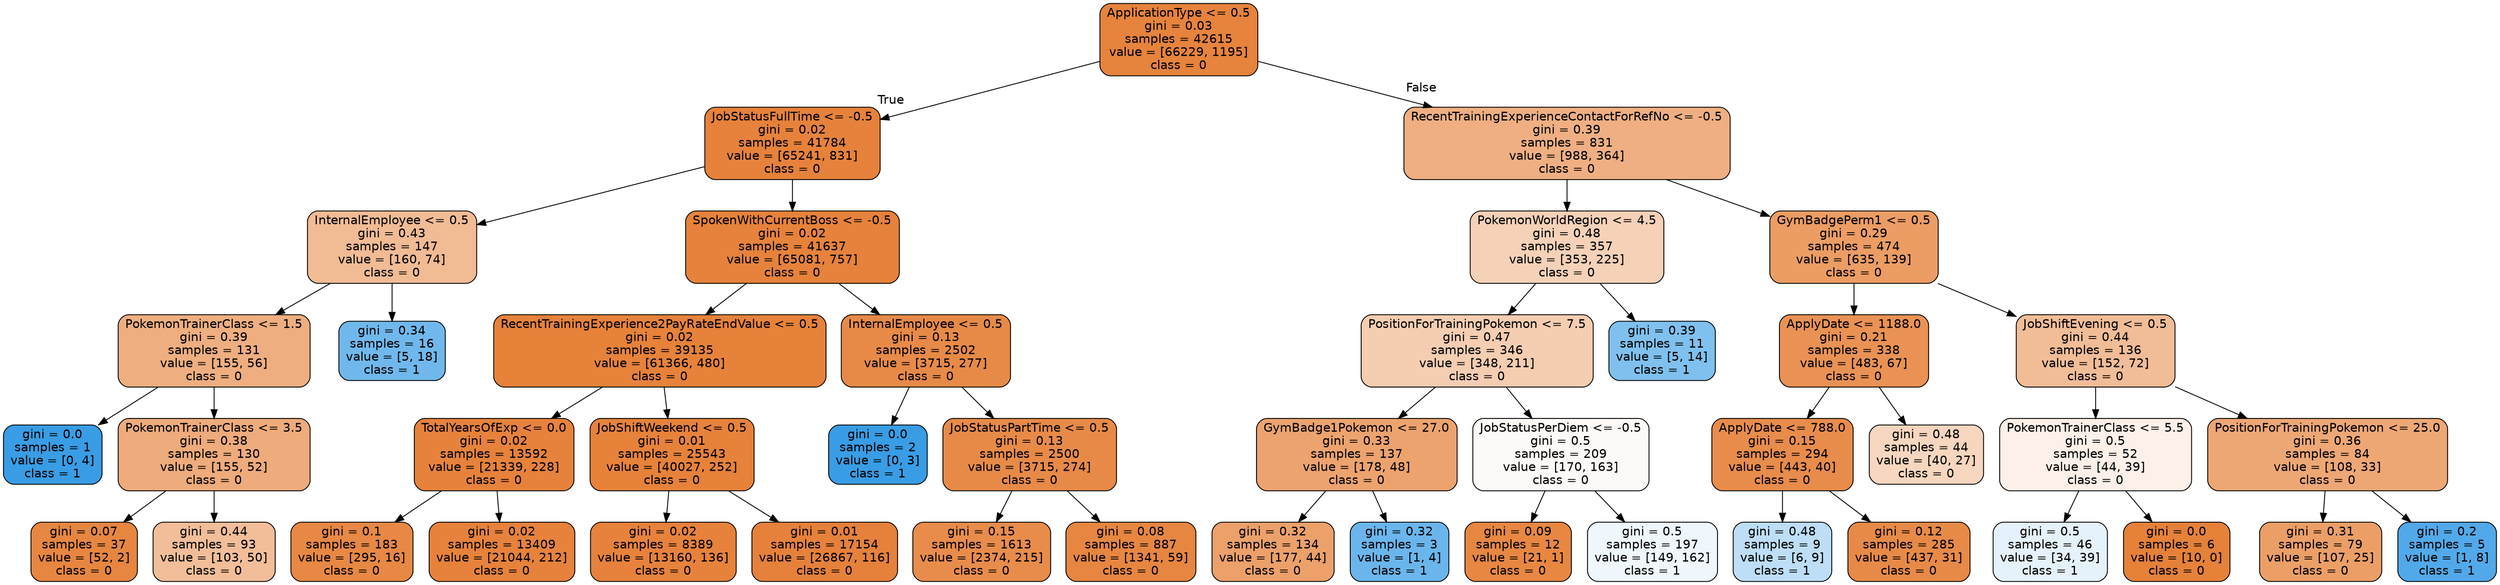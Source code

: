 digraph Tree {
node [shape=box, style="filled, rounded", color="black", fontname=helvetica] ;
edge [fontname=helvetica] ;
0 [label="ApplicationType <= 0.5\ngini = 0.03\nsamples = 42615\nvalue = [66229, 1195]\nclass = 0", fillcolor="#e58139fa"] ;
1 [label="JobStatusFullTime <= -0.5\ngini = 0.02\nsamples = 41784\nvalue = [65241, 831]\nclass = 0", fillcolor="#e58139fc"] ;
0 -> 1 [labeldistance=2.5, labelangle=45, headlabel="True"] ;
2 [label="InternalEmployee <= 0.5\ngini = 0.43\nsamples = 147\nvalue = [160, 74]\nclass = 0", fillcolor="#e5813989"] ;
1 -> 2 ;
3 [label="PokemonTrainerClass <= 1.5\ngini = 0.39\nsamples = 131\nvalue = [155, 56]\nclass = 0", fillcolor="#e58139a3"] ;
2 -> 3 ;
4 [label="gini = 0.0\nsamples = 1\nvalue = [0, 4]\nclass = 1", fillcolor="#399de5ff"] ;
3 -> 4 ;
5 [label="PokemonTrainerClass <= 3.5\ngini = 0.38\nsamples = 130\nvalue = [155, 52]\nclass = 0", fillcolor="#e58139a9"] ;
3 -> 5 ;
6 [label="gini = 0.07\nsamples = 37\nvalue = [52, 2]\nclass = 0", fillcolor="#e58139f5"] ;
5 -> 6 ;
7 [label="gini = 0.44\nsamples = 93\nvalue = [103, 50]\nclass = 0", fillcolor="#e5813983"] ;
5 -> 7 ;
8 [label="gini = 0.34\nsamples = 16\nvalue = [5, 18]\nclass = 1", fillcolor="#399de5b8"] ;
2 -> 8 ;
9 [label="SpokenWithCurrentBoss <= -0.5\ngini = 0.02\nsamples = 41637\nvalue = [65081, 757]\nclass = 0", fillcolor="#e58139fc"] ;
1 -> 9 ;
10 [label="RecentTrainingExperience2PayRateEndValue <= 0.5\ngini = 0.02\nsamples = 39135\nvalue = [61366, 480]\nclass = 0", fillcolor="#e58139fd"] ;
9 -> 10 ;
11 [label="TotalYearsOfExp <= 0.0\ngini = 0.02\nsamples = 13592\nvalue = [21339, 228]\nclass = 0", fillcolor="#e58139fc"] ;
10 -> 11 ;
12 [label="gini = 0.1\nsamples = 183\nvalue = [295, 16]\nclass = 0", fillcolor="#e58139f1"] ;
11 -> 12 ;
13 [label="gini = 0.02\nsamples = 13409\nvalue = [21044, 212]\nclass = 0", fillcolor="#e58139fc"] ;
11 -> 13 ;
14 [label="JobShiftWeekend <= 0.5\ngini = 0.01\nsamples = 25543\nvalue = [40027, 252]\nclass = 0", fillcolor="#e58139fd"] ;
10 -> 14 ;
15 [label="gini = 0.02\nsamples = 8389\nvalue = [13160, 136]\nclass = 0", fillcolor="#e58139fc"] ;
14 -> 15 ;
16 [label="gini = 0.01\nsamples = 17154\nvalue = [26867, 116]\nclass = 0", fillcolor="#e58139fe"] ;
14 -> 16 ;
17 [label="InternalEmployee <= 0.5\ngini = 0.13\nsamples = 2502\nvalue = [3715, 277]\nclass = 0", fillcolor="#e58139ec"] ;
9 -> 17 ;
18 [label="gini = 0.0\nsamples = 2\nvalue = [0, 3]\nclass = 1", fillcolor="#399de5ff"] ;
17 -> 18 ;
19 [label="JobStatusPartTime <= 0.5\ngini = 0.13\nsamples = 2500\nvalue = [3715, 274]\nclass = 0", fillcolor="#e58139ec"] ;
17 -> 19 ;
20 [label="gini = 0.15\nsamples = 1613\nvalue = [2374, 215]\nclass = 0", fillcolor="#e58139e8"] ;
19 -> 20 ;
21 [label="gini = 0.08\nsamples = 887\nvalue = [1341, 59]\nclass = 0", fillcolor="#e58139f4"] ;
19 -> 21 ;
22 [label="RecentTrainingExperienceContactForRefNo <= -0.5\ngini = 0.39\nsamples = 831\nvalue = [988, 364]\nclass = 0", fillcolor="#e58139a1"] ;
0 -> 22 [labeldistance=2.5, labelangle=-45, headlabel="False"] ;
23 [label="PokemonWorldRegion <= 4.5\ngini = 0.48\nsamples = 357\nvalue = [353, 225]\nclass = 0", fillcolor="#e581395c"] ;
22 -> 23 ;
24 [label="PositionForTrainingPokemon <= 7.5\ngini = 0.47\nsamples = 346\nvalue = [348, 211]\nclass = 0", fillcolor="#e5813964"] ;
23 -> 24 ;
25 [label="GymBadge1Pokemon <= 27.0\ngini = 0.33\nsamples = 137\nvalue = [178, 48]\nclass = 0", fillcolor="#e58139ba"] ;
24 -> 25 ;
26 [label="gini = 0.32\nsamples = 134\nvalue = [177, 44]\nclass = 0", fillcolor="#e58139c0"] ;
25 -> 26 ;
27 [label="gini = 0.32\nsamples = 3\nvalue = [1, 4]\nclass = 1", fillcolor="#399de5bf"] ;
25 -> 27 ;
28 [label="JobStatusPerDiem <= -0.5\ngini = 0.5\nsamples = 209\nvalue = [170, 163]\nclass = 0", fillcolor="#e581390b"] ;
24 -> 28 ;
29 [label="gini = 0.09\nsamples = 12\nvalue = [21, 1]\nclass = 0", fillcolor="#e58139f3"] ;
28 -> 29 ;
30 [label="gini = 0.5\nsamples = 197\nvalue = [149, 162]\nclass = 1", fillcolor="#399de514"] ;
28 -> 30 ;
31 [label="gini = 0.39\nsamples = 11\nvalue = [5, 14]\nclass = 1", fillcolor="#399de5a4"] ;
23 -> 31 ;
32 [label="GymBadgePerm1 <= 0.5\ngini = 0.29\nsamples = 474\nvalue = [635, 139]\nclass = 0", fillcolor="#e58139c7"] ;
22 -> 32 ;
33 [label="ApplyDate <= 1188.0\ngini = 0.21\nsamples = 338\nvalue = [483, 67]\nclass = 0", fillcolor="#e58139dc"] ;
32 -> 33 ;
34 [label="ApplyDate <= 788.0\ngini = 0.15\nsamples = 294\nvalue = [443, 40]\nclass = 0", fillcolor="#e58139e8"] ;
33 -> 34 ;
35 [label="gini = 0.48\nsamples = 9\nvalue = [6, 9]\nclass = 1", fillcolor="#399de555"] ;
34 -> 35 ;
36 [label="gini = 0.12\nsamples = 285\nvalue = [437, 31]\nclass = 0", fillcolor="#e58139ed"] ;
34 -> 36 ;
37 [label="gini = 0.48\nsamples = 44\nvalue = [40, 27]\nclass = 0", fillcolor="#e5813953"] ;
33 -> 37 ;
38 [label="JobShiftEvening <= 0.5\ngini = 0.44\nsamples = 136\nvalue = [152, 72]\nclass = 0", fillcolor="#e5813986"] ;
32 -> 38 ;
39 [label="PokemonTrainerClass <= 5.5\ngini = 0.5\nsamples = 52\nvalue = [44, 39]\nclass = 0", fillcolor="#e581391d"] ;
38 -> 39 ;
40 [label="gini = 0.5\nsamples = 46\nvalue = [34, 39]\nclass = 1", fillcolor="#399de521"] ;
39 -> 40 ;
41 [label="gini = 0.0\nsamples = 6\nvalue = [10, 0]\nclass = 0", fillcolor="#e58139ff"] ;
39 -> 41 ;
42 [label="PositionForTrainingPokemon <= 25.0\ngini = 0.36\nsamples = 84\nvalue = [108, 33]\nclass = 0", fillcolor="#e58139b1"] ;
38 -> 42 ;
43 [label="gini = 0.31\nsamples = 79\nvalue = [107, 25]\nclass = 0", fillcolor="#e58139c3"] ;
42 -> 43 ;
44 [label="gini = 0.2\nsamples = 5\nvalue = [1, 8]\nclass = 1", fillcolor="#399de5df"] ;
42 -> 44 ;
}